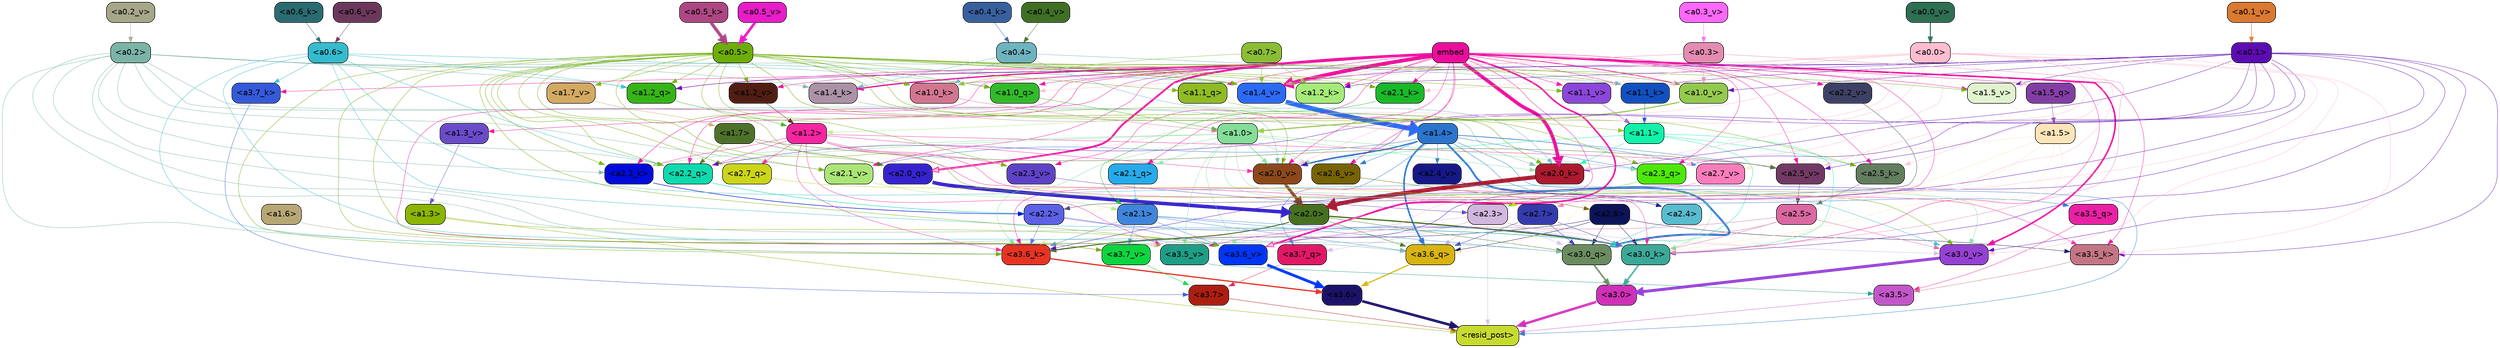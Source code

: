 strict digraph "" {
	graph [bgcolor=transparent,
		layout=dot,
		overlap=false,
		splines=true
	];
	"<a3.7>"	[color=black,
		fillcolor="#ac1e12",
		fontname=Helvetica,
		shape=box,
		style="filled, rounded"];
	"<resid_post>"	[color=black,
		fillcolor="#c6db2e",
		fontname=Helvetica,
		shape=box,
		style="filled, rounded"];
	"<a3.7>" -> "<resid_post>"	[color="#ac1e12",
		penwidth=0.6239100098609924];
	"<a3.6>"	[color=black,
		fillcolor="#1b136a",
		fontname=Helvetica,
		shape=box,
		style="filled, rounded"];
	"<a3.6>" -> "<resid_post>"	[color="#1b136a",
		penwidth=4.569062113761902];
	"<a3.5>"	[color=black,
		fillcolor="#c356c9",
		fontname=Helvetica,
		shape=box,
		style="filled, rounded"];
	"<a3.5>" -> "<resid_post>"	[color="#c356c9",
		penwidth=0.6];
	"<a3.0>"	[color=black,
		fillcolor="#d030b7",
		fontname=Helvetica,
		shape=box,
		style="filled, rounded"];
	"<a3.0>" -> "<resid_post>"	[color="#d030b7",
		penwidth=4.283544182777405];
	"<a2.3>"	[color=black,
		fillcolor="#d1b6de",
		fontname=Helvetica,
		shape=box,
		style="filled, rounded"];
	"<a2.3>" -> "<resid_post>"	[color="#d1b6de",
		penwidth=0.6];
	"<a3.7_q>"	[color=black,
		fillcolor="#e11866",
		fontname=Helvetica,
		shape=box,
		style="filled, rounded"];
	"<a2.3>" -> "<a3.7_q>"	[color="#d1b6de",
		penwidth=0.6];
	"<a3.6_q>"	[color=black,
		fillcolor="#d7b411",
		fontname=Helvetica,
		shape=box,
		style="filled, rounded"];
	"<a2.3>" -> "<a3.6_q>"	[color="#d1b6de",
		penwidth=0.6];
	"<a3.0_q>"	[color=black,
		fillcolor="#6b8c60",
		fontname=Helvetica,
		shape=box,
		style="filled, rounded"];
	"<a2.3>" -> "<a3.0_q>"	[color="#d1b6de",
		penwidth=0.6];
	"<a3.0_k>"	[color=black,
		fillcolor="#3ba898",
		fontname=Helvetica,
		shape=box,
		style="filled, rounded"];
	"<a2.3>" -> "<a3.0_k>"	[color="#d1b6de",
		penwidth=0.6];
	"<a3.6_v>"	[color=black,
		fillcolor="#0236f6",
		fontname=Helvetica,
		shape=box,
		style="filled, rounded"];
	"<a2.3>" -> "<a3.6_v>"	[color="#d1b6de",
		penwidth=0.6];
	"<a3.5_v>"	[color=black,
		fillcolor="#1e9e86",
		fontname=Helvetica,
		shape=box,
		style="filled, rounded"];
	"<a2.3>" -> "<a3.5_v>"	[color="#d1b6de",
		penwidth=0.6];
	"<a3.0_v>"	[color=black,
		fillcolor="#9541d4",
		fontname=Helvetica,
		shape=box,
		style="filled, rounded"];
	"<a2.3>" -> "<a3.0_v>"	[color="#d1b6de",
		penwidth=0.6];
	"<a1.4>"	[color=black,
		fillcolor="#2b75ce",
		fontname=Helvetica,
		shape=box,
		style="filled, rounded"];
	"<a1.4>" -> "<resid_post>"	[color="#2b75ce",
		penwidth=0.6];
	"<a1.4>" -> "<a3.7_q>"	[color="#2b75ce",
		penwidth=0.6];
	"<a1.4>" -> "<a3.6_q>"	[color="#2b75ce",
		penwidth=2.7934007048606873];
	"<a3.5_q>"	[color=black,
		fillcolor="#e921a4",
		fontname=Helvetica,
		shape=box,
		style="filled, rounded"];
	"<a1.4>" -> "<a3.5_q>"	[color="#2b75ce",
		penwidth=0.6];
	"<a1.4>" -> "<a3.0_q>"	[color="#2b75ce",
		penwidth=3.340754985809326];
	"<a2.3_q>"	[color=black,
		fillcolor="#4de809",
		fontname=Helvetica,
		shape=box,
		style="filled, rounded"];
	"<a1.4>" -> "<a2.3_q>"	[color="#2b75ce",
		penwidth=0.6];
	"<a2.7_v>"	[color=black,
		fillcolor="#fa7dbb",
		fontname=Helvetica,
		shape=box,
		style="filled, rounded"];
	"<a1.4>" -> "<a2.7_v>"	[color="#2b75ce",
		penwidth=0.6];
	"<a2.6_v>"	[color=black,
		fillcolor="#776304",
		fontname=Helvetica,
		shape=box,
		style="filled, rounded"];
	"<a1.4>" -> "<a2.6_v>"	[color="#2b75ce",
		penwidth=0.6];
	"<a2.5_v>"	[color=black,
		fillcolor="#723964",
		fontname=Helvetica,
		shape=box,
		style="filled, rounded"];
	"<a1.4>" -> "<a2.5_v>"	[color="#2b75ce",
		penwidth=0.6];
	"<a2.4_v>"	[color=black,
		fillcolor="#151886",
		fontname=Helvetica,
		shape=box,
		style="filled, rounded"];
	"<a1.4>" -> "<a2.4_v>"	[color="#2b75ce",
		penwidth=0.6];
	"<a2.1_v>"	[color=black,
		fillcolor="#aae576",
		fontname=Helvetica,
		shape=box,
		style="filled, rounded"];
	"<a1.4>" -> "<a2.1_v>"	[color="#2b75ce",
		penwidth=0.6];
	"<a2.0_v>"	[color=black,
		fillcolor="#8c481a",
		fontname=Helvetica,
		shape=box,
		style="filled, rounded"];
	"<a1.4>" -> "<a2.0_v>"	[color="#2b75ce",
		penwidth=2.268759250640869];
	"<a1.3>"	[color=black,
		fillcolor="#8bb501",
		fontname=Helvetica,
		shape=box,
		style="filled, rounded"];
	"<a1.3>" -> "<resid_post>"	[color="#8bb501",
		penwidth=0.6];
	"<a1.3>" -> "<a3.6_v>"	[color="#8bb501",
		penwidth=0.6];
	"<a3.7_q>" -> "<a3.7>"	[color="#e11866",
		penwidth=0.6];
	"<a3.6_q>" -> "<a3.6>"	[color="#d7b411",
		penwidth=2.0347584784030914];
	"<a3.5_q>" -> "<a3.5>"	[color="#e921a4",
		penwidth=0.6];
	"<a3.0_q>" -> "<a3.0>"	[color="#6b8c60",
		penwidth=2.8635367155075073];
	"<a3.7_k>"	[color=black,
		fillcolor="#345ada",
		fontname=Helvetica,
		shape=box,
		style="filled, rounded"];
	"<a3.7_k>" -> "<a3.7>"	[color="#345ada",
		penwidth=0.6];
	"<a3.6_k>"	[color=black,
		fillcolor="#e63424",
		fontname=Helvetica,
		shape=box,
		style="filled, rounded"];
	"<a3.6_k>" -> "<a3.6>"	[color="#e63424",
		penwidth=2.1760786175727844];
	"<a3.5_k>"	[color=black,
		fillcolor="#c47583",
		fontname=Helvetica,
		shape=box,
		style="filled, rounded"];
	"<a3.5_k>" -> "<a3.5>"	[color="#c47583",
		penwidth=0.6];
	"<a3.0_k>" -> "<a3.0>"	[color="#3ba898",
		penwidth=2.632905662059784];
	"<a3.7_v>"	[color=black,
		fillcolor="#0cd540",
		fontname=Helvetica,
		shape=box,
		style="filled, rounded"];
	"<a3.7_v>" -> "<a3.7>"	[color="#0cd540",
		penwidth=0.6];
	"<a3.6_v>" -> "<a3.6>"	[color="#0236f6",
		penwidth=4.981305837631226];
	"<a3.5_v>" -> "<a3.5>"	[color="#1e9e86",
		penwidth=0.6];
	"<a3.0_v>" -> "<a3.0>"	[color="#9541d4",
		penwidth=5.168330669403076];
	"<a2.7>"	[color=black,
		fillcolor="#343bad",
		fontname=Helvetica,
		shape=box,
		style="filled, rounded"];
	"<a2.7>" -> "<a3.6_q>"	[color="#343bad",
		penwidth=0.6];
	"<a2.7>" -> "<a3.0_q>"	[color="#343bad",
		penwidth=0.6];
	"<a2.7>" -> "<a3.0_k>"	[color="#343bad",
		penwidth=0.6];
	"<a2.6>"	[color=black,
		fillcolor="#0c1357",
		fontname=Helvetica,
		shape=box,
		style="filled, rounded"];
	"<a2.6>" -> "<a3.6_q>"	[color="#0c1357",
		penwidth=0.6];
	"<a2.6>" -> "<a3.0_q>"	[color="#0c1357",
		penwidth=0.6];
	"<a2.6>" -> "<a3.6_k>"	[color="#0c1357",
		penwidth=0.6];
	"<a2.6>" -> "<a3.5_k>"	[color="#0c1357",
		penwidth=0.6];
	"<a2.6>" -> "<a3.0_k>"	[color="#0c1357",
		penwidth=0.6];
	"<a2.1>"	[color=black,
		fillcolor="#4085dc",
		fontname=Helvetica,
		shape=box,
		style="filled, rounded"];
	"<a2.1>" -> "<a3.6_q>"	[color="#4085dc",
		penwidth=0.6];
	"<a2.1>" -> "<a3.0_q>"	[color="#4085dc",
		penwidth=0.6];
	"<a2.1>" -> "<a3.6_k>"	[color="#4085dc",
		penwidth=0.6];
	"<a2.1>" -> "<a3.0_k>"	[color="#4085dc",
		penwidth=0.6];
	"<a2.1>" -> "<a3.7_v>"	[color="#4085dc",
		penwidth=0.6];
	"<a2.1>" -> "<a3.6_v>"	[color="#4085dc",
		penwidth=0.6];
	"<a2.0>"	[color=black,
		fillcolor="#477120",
		fontname=Helvetica,
		shape=box,
		style="filled, rounded"];
	"<a2.0>" -> "<a3.6_q>"	[color="#477120",
		penwidth=0.6];
	"<a2.0>" -> "<a3.0_q>"	[color="#477120",
		penwidth=0.6];
	"<a2.0>" -> "<a3.6_k>"	[color="#477120",
		penwidth=1.6382827460765839];
	"<a2.0>" -> "<a3.0_k>"	[color="#477120",
		penwidth=2.161143198609352];
	"<a1.5>"	[color=black,
		fillcolor="#fee5b9",
		fontname=Helvetica,
		shape=box,
		style="filled, rounded"];
	"<a1.5>" -> "<a3.6_q>"	[color="#fee5b9",
		penwidth=0.6];
	"<a1.5>" -> "<a3.0_q>"	[color="#fee5b9",
		penwidth=0.6];
	"<a1.5>" -> "<a3.6_k>"	[color="#fee5b9",
		penwidth=0.6];
	"<a1.5>" -> "<a3.0_k>"	[color="#fee5b9",
		penwidth=0.6];
	"<a1.5>" -> "<a2.7_v>"	[color="#fee5b9",
		penwidth=0.6];
	"<a0.2>"	[color=black,
		fillcolor="#7bb4a6",
		fontname=Helvetica,
		shape=box,
		style="filled, rounded"];
	"<a0.2>" -> "<a3.6_q>"	[color="#7bb4a6",
		penwidth=0.6];
	"<a0.2>" -> "<a3.0_q>"	[color="#7bb4a6",
		penwidth=0.6];
	"<a0.2>" -> "<a3.6_k>"	[color="#7bb4a6",
		penwidth=0.6];
	"<a0.2>" -> "<a3.0_k>"	[color="#7bb4a6",
		penwidth=0.6];
	"<a2.2_q>"	[color=black,
		fillcolor="#0edaae",
		fontname=Helvetica,
		shape=box,
		style="filled, rounded"];
	"<a0.2>" -> "<a2.2_q>"	[color="#7bb4a6",
		penwidth=0.6];
	"<a2.2_k>"	[color=black,
		fillcolor="#000bdb",
		fontname=Helvetica,
		shape=box,
		style="filled, rounded"];
	"<a0.2>" -> "<a2.2_k>"	[color="#7bb4a6",
		penwidth=0.6];
	"<a2.0_k>"	[color=black,
		fillcolor="#ab1a2f",
		fontname=Helvetica,
		shape=box,
		style="filled, rounded"];
	"<a0.2>" -> "<a2.0_k>"	[color="#7bb4a6",
		penwidth=0.6];
	"<a0.2>" -> "<a2.1_v>"	[color="#7bb4a6",
		penwidth=0.6];
	"<a0.2>" -> "<a2.0_v>"	[color="#7bb4a6",
		penwidth=0.6];
	"<a1.2_q>"	[color=black,
		fillcolor="#36b417",
		fontname=Helvetica,
		shape=box,
		style="filled, rounded"];
	"<a0.2>" -> "<a1.2_q>"	[color="#7bb4a6",
		penwidth=0.6];
	"<a1.0_q>"	[color=black,
		fillcolor="#33ba2a",
		fontname=Helvetica,
		shape=box,
		style="filled, rounded"];
	"<a0.2>" -> "<a1.0_q>"	[color="#7bb4a6",
		penwidth=0.6];
	"<a1.4_k>"	[color=black,
		fillcolor="#ab92a7",
		fontname=Helvetica,
		shape=box,
		style="filled, rounded"];
	"<a0.2>" -> "<a1.4_k>"	[color="#7bb4a6",
		penwidth=0.6];
	"<a1.4_v>"	[color=black,
		fillcolor="#2c6af6",
		fontname=Helvetica,
		shape=box,
		style="filled, rounded"];
	"<a0.2>" -> "<a1.4_v>"	[color="#7bb4a6",
		penwidth=0.6];
	"<a2.5>"	[color=black,
		fillcolor="#da68a1",
		fontname=Helvetica,
		shape=box,
		style="filled, rounded"];
	"<a2.5>" -> "<a3.0_q>"	[color="#da68a1",
		penwidth=0.6];
	"<a2.5>" -> "<a3.0_k>"	[color="#da68a1",
		penwidth=0.6];
	"<a2.5>" -> "<a3.6_v>"	[color="#da68a1",
		penwidth=0.6];
	"<a2.5>" -> "<a3.0_v>"	[color="#da68a1",
		penwidth=0.6];
	"<a2.4>"	[color=black,
		fillcolor="#58bbcf",
		fontname=Helvetica,
		shape=box,
		style="filled, rounded"];
	"<a2.4>" -> "<a3.0_q>"	[color="#58bbcf",
		penwidth=0.6];
	"<a1.1>"	[color=black,
		fillcolor="#10f1a9",
		fontname=Helvetica,
		shape=box,
		style="filled, rounded"];
	"<a1.1>" -> "<a3.0_q>"	[color="#10f1a9",
		penwidth=0.6];
	"<a1.1>" -> "<a3.0_k>"	[color="#10f1a9",
		penwidth=0.6];
	"<a2.5_k>"	[color=black,
		fillcolor="#637d5f",
		fontname=Helvetica,
		shape=box,
		style="filled, rounded"];
	"<a1.1>" -> "<a2.5_k>"	[color="#10f1a9",
		penwidth=0.6];
	"<a1.1>" -> "<a2.0_k>"	[color="#10f1a9",
		penwidth=0.6];
	"<a1.1>" -> "<a2.0_v>"	[color="#10f1a9",
		penwidth=0.6];
	"<a0.6>"	[color=black,
		fillcolor="#35bbcf",
		fontname=Helvetica,
		shape=box,
		style="filled, rounded"];
	"<a0.6>" -> "<a3.7_k>"	[color="#35bbcf",
		penwidth=0.6];
	"<a0.6>" -> "<a3.6_k>"	[color="#35bbcf",
		penwidth=0.6];
	"<a0.6>" -> "<a3.0_k>"	[color="#35bbcf",
		penwidth=0.6];
	"<a0.6>" -> "<a3.6_v>"	[color="#35bbcf",
		penwidth=0.6];
	"<a0.6>" -> "<a3.0_v>"	[color="#35bbcf",
		penwidth=0.6];
	"<a0.6>" -> "<a2.2_q>"	[color="#35bbcf",
		penwidth=0.6];
	"<a0.6>" -> "<a1.2_q>"	[color="#35bbcf",
		penwidth=0.6];
	"<a0.6>" -> "<a1.4_v>"	[color="#35bbcf",
		penwidth=0.6];
	embed	[color=black,
		fillcolor="#ec0d9c",
		fontname=Helvetica,
		shape=box,
		style="filled, rounded"];
	embed -> "<a3.7_k>"	[color="#ec0d9c",
		penwidth=0.6];
	embed -> "<a3.6_k>"	[color="#ec0d9c",
		penwidth=0.6];
	embed -> "<a3.5_k>"	[color="#ec0d9c",
		penwidth=0.6];
	embed -> "<a3.0_k>"	[color="#ec0d9c",
		penwidth=0.6];
	embed -> "<a3.7_v>"	[color="#ec0d9c",
		penwidth=0.6];
	embed -> "<a3.6_v>"	[color="#ec0d9c",
		penwidth=2.7825746536254883];
	embed -> "<a3.5_v>"	[color="#ec0d9c",
		penwidth=0.6];
	embed -> "<a3.0_v>"	[color="#ec0d9c",
		penwidth=2.6950180530548096];
	embed -> "<a2.3_q>"	[color="#ec0d9c",
		penwidth=0.6];
	embed -> "<a2.2_q>"	[color="#ec0d9c",
		penwidth=0.6];
	"<a2.1_q>"	[color=black,
		fillcolor="#26abea",
		fontname=Helvetica,
		shape=box,
		style="filled, rounded"];
	embed -> "<a2.1_q>"	[color="#ec0d9c",
		penwidth=0.6];
	"<a2.0_q>"	[color=black,
		fillcolor="#3623cf",
		fontname=Helvetica,
		shape=box,
		style="filled, rounded"];
	embed -> "<a2.0_q>"	[color="#ec0d9c",
		penwidth=3.305941343307495];
	embed -> "<a2.5_k>"	[color="#ec0d9c",
		penwidth=0.6];
	embed -> "<a2.2_k>"	[color="#ec0d9c",
		penwidth=0.6698317527770996];
	"<a2.1_k>"	[color=black,
		fillcolor="#19b929",
		fontname=Helvetica,
		shape=box,
		style="filled, rounded"];
	embed -> "<a2.1_k>"	[color="#ec0d9c",
		penwidth=0.6];
	embed -> "<a2.0_k>"	[color="#ec0d9c",
		penwidth=6.12570995092392];
	embed -> "<a2.6_v>"	[color="#ec0d9c",
		penwidth=0.6];
	embed -> "<a2.5_v>"	[color="#ec0d9c",
		penwidth=0.6];
	"<a2.3_v>"	[color=black,
		fillcolor="#5e42c7",
		fontname=Helvetica,
		shape=box,
		style="filled, rounded"];
	embed -> "<a2.3_v>"	[color="#ec0d9c",
		penwidth=0.6];
	"<a2.2_v>"	[color=black,
		fillcolor="#3e4166",
		fontname=Helvetica,
		shape=box,
		style="filled, rounded"];
	embed -> "<a2.2_v>"	[color="#ec0d9c",
		penwidth=0.6];
	embed -> "<a2.1_v>"	[color="#ec0d9c",
		penwidth=0.6];
	embed -> "<a2.0_v>"	[color="#ec0d9c",
		penwidth=0.6];
	"<a1.5_q>"	[color=black,
		fillcolor="#833ea5",
		fontname=Helvetica,
		shape=box,
		style="filled, rounded"];
	embed -> "<a1.5_q>"	[color="#ec0d9c",
		penwidth=0.6];
	embed -> "<a1.2_q>"	[color="#ec0d9c",
		penwidth=0.6087074279785156];
	"<a1.1_q>"	[color=black,
		fillcolor="#8fbb24",
		fontname=Helvetica,
		shape=box,
		style="filled, rounded"];
	embed -> "<a1.1_q>"	[color="#ec0d9c",
		penwidth=0.6];
	embed -> "<a1.0_q>"	[color="#ec0d9c",
		penwidth=0.6];
	embed -> "<a1.4_k>"	[color="#ec0d9c",
		penwidth=2.1858973503112793];
	"<a1.2_k>"	[color=black,
		fillcolor="#a6eb79",
		fontname=Helvetica,
		shape=box,
		style="filled, rounded"];
	embed -> "<a1.2_k>"	[color="#ec0d9c",
		penwidth=0.6];
	"<a1.1_k>"	[color=black,
		fillcolor="#1250c1",
		fontname=Helvetica,
		shape=box,
		style="filled, rounded"];
	embed -> "<a1.1_k>"	[color="#ec0d9c",
		penwidth=0.6];
	"<a1.0_k>"	[color=black,
		fillcolor="#d2768f",
		fontname=Helvetica,
		shape=box,
		style="filled, rounded"];
	embed -> "<a1.0_k>"	[color="#ec0d9c",
		penwidth=0.6];
	"<a1.5_v>"	[color=black,
		fillcolor="#e1f2cf",
		fontname=Helvetica,
		shape=box,
		style="filled, rounded"];
	embed -> "<a1.5_v>"	[color="#ec0d9c",
		penwidth=0.6];
	embed -> "<a1.4_v>"	[color="#ec0d9c",
		penwidth=6.590077131986618];
	"<a1.3_v>"	[color=black,
		fillcolor="#6a4bc9",
		fontname=Helvetica,
		shape=box,
		style="filled, rounded"];
	embed -> "<a1.3_v>"	[color="#ec0d9c",
		penwidth=0.6];
	"<a1.2_v>"	[color=black,
		fillcolor="#501d13",
		fontname=Helvetica,
		shape=box,
		style="filled, rounded"];
	embed -> "<a1.2_v>"	[color="#ec0d9c",
		penwidth=0.6];
	"<a1.1_v>"	[color=black,
		fillcolor="#8b47d9",
		fontname=Helvetica,
		shape=box,
		style="filled, rounded"];
	embed -> "<a1.1_v>"	[color="#ec0d9c",
		penwidth=0.6];
	"<a1.0_v>"	[color=black,
		fillcolor="#94c94f",
		fontname=Helvetica,
		shape=box,
		style="filled, rounded"];
	embed -> "<a1.0_v>"	[color="#ec0d9c",
		penwidth=1.2076449394226074];
	"<a2.2>"	[color=black,
		fillcolor="#5c61e6",
		fontname=Helvetica,
		shape=box,
		style="filled, rounded"];
	"<a2.2>" -> "<a3.6_k>"	[color="#5c61e6",
		penwidth=0.6];
	"<a2.2>" -> "<a3.0_k>"	[color="#5c61e6",
		penwidth=0.6];
	"<a2.2>" -> "<a3.6_v>"	[color="#5c61e6",
		penwidth=0.6];
	"<a1.6>"	[color=black,
		fillcolor="#b7a775",
		fontname=Helvetica,
		shape=box,
		style="filled, rounded"];
	"<a1.6>" -> "<a3.6_k>"	[color="#b7a775",
		penwidth=0.6];
	"<a1.2>"	[color=black,
		fillcolor="#f625a0",
		fontname=Helvetica,
		shape=box,
		style="filled, rounded"];
	"<a1.2>" -> "<a3.6_k>"	[color="#f625a0",
		penwidth=0.6];
	"<a1.2>" -> "<a3.5_k>"	[color="#f625a0",
		penwidth=0.6];
	"<a1.2>" -> "<a3.0_k>"	[color="#f625a0",
		penwidth=0.6];
	"<a1.2>" -> "<a3.5_v>"	[color="#f625a0",
		penwidth=0.6];
	"<a2.7_q>"	[color=black,
		fillcolor="#ccd519",
		fontname=Helvetica,
		shape=box,
		style="filled, rounded"];
	"<a1.2>" -> "<a2.7_q>"	[color="#f625a0",
		penwidth=0.6];
	"<a1.2>" -> "<a2.2_q>"	[color="#f625a0",
		penwidth=0.6];
	"<a1.2>" -> "<a2.2_k>"	[color="#f625a0",
		penwidth=0.6];
	"<a1.2>" -> "<a2.5_v>"	[color="#f625a0",
		penwidth=0.6];
	"<a1.2>" -> "<a2.3_v>"	[color="#f625a0",
		penwidth=0.6];
	"<a1.2>" -> "<a2.0_v>"	[color="#f625a0",
		penwidth=0.6];
	"<a1.0>"	[color=black,
		fillcolor="#84dd98",
		fontname=Helvetica,
		shape=box,
		style="filled, rounded"];
	"<a1.0>" -> "<a3.6_k>"	[color="#84dd98",
		penwidth=0.6];
	"<a1.0>" -> "<a3.0_k>"	[color="#84dd98",
		penwidth=0.6];
	"<a1.0>" -> "<a3.6_v>"	[color="#84dd98",
		penwidth=0.6];
	"<a1.0>" -> "<a3.5_v>"	[color="#84dd98",
		penwidth=0.6];
	"<a1.0>" -> "<a3.0_v>"	[color="#84dd98",
		penwidth=0.6];
	"<a1.0>" -> "<a2.3_q>"	[color="#84dd98",
		penwidth=0.6];
	"<a1.0>" -> "<a2.2_q>"	[color="#84dd98",
		penwidth=0.6];
	"<a1.0>" -> "<a2.1_q>"	[color="#84dd98",
		penwidth=0.6];
	"<a1.0>" -> "<a2.2_k>"	[color="#84dd98",
		penwidth=0.6];
	"<a1.0>" -> "<a2.0_k>"	[color="#84dd98",
		penwidth=0.6];
	"<a1.0>" -> "<a2.6_v>"	[color="#84dd98",
		penwidth=0.6];
	"<a1.0>" -> "<a2.0_v>"	[color="#84dd98",
		penwidth=1.2213096618652344];
	"<a0.5>"	[color=black,
		fillcolor="#6dad08",
		fontname=Helvetica,
		shape=box,
		style="filled, rounded"];
	"<a0.5>" -> "<a3.6_k>"	[color="#6dad08",
		penwidth=0.6];
	"<a0.5>" -> "<a3.7_v>"	[color="#6dad08",
		penwidth=0.6];
	"<a0.5>" -> "<a3.6_v>"	[color="#6dad08",
		penwidth=0.6];
	"<a0.5>" -> "<a3.5_v>"	[color="#6dad08",
		penwidth=0.6];
	"<a0.5>" -> "<a3.0_v>"	[color="#6dad08",
		penwidth=0.6];
	"<a0.5>" -> "<a2.7_q>"	[color="#6dad08",
		penwidth=0.6];
	"<a0.5>" -> "<a2.3_q>"	[color="#6dad08",
		penwidth=0.6];
	"<a0.5>" -> "<a2.2_q>"	[color="#6dad08",
		penwidth=0.6];
	"<a0.5>" -> "<a2.0_q>"	[color="#6dad08",
		penwidth=0.6];
	"<a0.5>" -> "<a2.5_k>"	[color="#6dad08",
		penwidth=0.6];
	"<a0.5>" -> "<a2.2_k>"	[color="#6dad08",
		penwidth=0.6];
	"<a0.5>" -> "<a2.1_k>"	[color="#6dad08",
		penwidth=0.6];
	"<a0.5>" -> "<a2.0_k>"	[color="#6dad08",
		penwidth=0.6900839805603027];
	"<a0.5>" -> "<a2.3_v>"	[color="#6dad08",
		penwidth=0.6];
	"<a0.5>" -> "<a2.1_v>"	[color="#6dad08",
		penwidth=0.6];
	"<a0.5>" -> "<a2.0_v>"	[color="#6dad08",
		penwidth=0.6];
	"<a0.5>" -> "<a1.2_q>"	[color="#6dad08",
		penwidth=0.6];
	"<a0.5>" -> "<a1.1_q>"	[color="#6dad08",
		penwidth=0.6];
	"<a0.5>" -> "<a1.0_q>"	[color="#6dad08",
		penwidth=0.6];
	"<a0.5>" -> "<a1.2_k>"	[color="#6dad08",
		penwidth=0.6];
	"<a0.5>" -> "<a1.1_k>"	[color="#6dad08",
		penwidth=0.6];
	"<a0.5>" -> "<a1.0_k>"	[color="#6dad08",
		penwidth=0.6];
	"<a1.7_v>"	[color=black,
		fillcolor="#d3aa62",
		fontname=Helvetica,
		shape=box,
		style="filled, rounded"];
	"<a0.5>" -> "<a1.7_v>"	[color="#6dad08",
		penwidth=0.6];
	"<a0.5>" -> "<a1.5_v>"	[color="#6dad08",
		penwidth=0.6];
	"<a0.5>" -> "<a1.4_v>"	[color="#6dad08",
		penwidth=0.9985027313232422];
	"<a0.5>" -> "<a1.2_v>"	[color="#6dad08",
		penwidth=0.6];
	"<a0.5>" -> "<a1.1_v>"	[color="#6dad08",
		penwidth=0.6];
	"<a0.5>" -> "<a1.0_v>"	[color="#6dad08",
		penwidth=0.6];
	"<a0.1>"	[color=black,
		fillcolor="#5d0cb4",
		fontname=Helvetica,
		shape=box,
		style="filled, rounded"];
	"<a0.1>" -> "<a3.6_k>"	[color="#5d0cb4",
		penwidth=0.6];
	"<a0.1>" -> "<a3.5_k>"	[color="#5d0cb4",
		penwidth=0.6];
	"<a0.1>" -> "<a3.0_k>"	[color="#5d0cb4",
		penwidth=0.6];
	"<a0.1>" -> "<a3.6_v>"	[color="#5d0cb4",
		penwidth=0.6];
	"<a0.1>" -> "<a3.0_v>"	[color="#5d0cb4",
		penwidth=0.6];
	"<a0.1>" -> "<a2.3_q>"	[color="#5d0cb4",
		penwidth=0.6];
	"<a0.1>" -> "<a2.2_q>"	[color="#5d0cb4",
		penwidth=0.6];
	"<a0.1>" -> "<a2.0_k>"	[color="#5d0cb4",
		penwidth=0.6];
	"<a0.1>" -> "<a2.5_v>"	[color="#5d0cb4",
		penwidth=0.6];
	"<a0.1>" -> "<a2.0_v>"	[color="#5d0cb4",
		penwidth=0.6];
	"<a0.1>" -> "<a1.2_q>"	[color="#5d0cb4",
		penwidth=0.6218185424804688];
	"<a0.1>" -> "<a1.2_k>"	[color="#5d0cb4",
		penwidth=0.6];
	"<a0.1>" -> "<a1.1_k>"	[color="#5d0cb4",
		penwidth=0.6];
	"<a0.1>" -> "<a1.5_v>"	[color="#5d0cb4",
		penwidth=0.6];
	"<a0.1>" -> "<a1.4_v>"	[color="#5d0cb4",
		penwidth=0.6];
	"<a0.1>" -> "<a1.0_v>"	[color="#5d0cb4",
		penwidth=0.6];
	"<a0.0>"	[color=black,
		fillcolor="#febccf",
		fontname=Helvetica,
		shape=box,
		style="filled, rounded"];
	"<a0.0>" -> "<a3.5_k>"	[color="#febccf",
		penwidth=0.6];
	"<a0.0>" -> "<a3.7_v>"	[color="#febccf",
		penwidth=0.6];
	"<a0.0>" -> "<a3.6_v>"	[color="#febccf",
		penwidth=0.6];
	"<a0.0>" -> "<a3.0_v>"	[color="#febccf",
		penwidth=0.6];
	"<a0.0>" -> "<a2.3_q>"	[color="#febccf",
		penwidth=0.6];
	"<a0.0>" -> "<a2.0_q>"	[color="#febccf",
		penwidth=0.6];
	"<a0.0>" -> "<a2.5_k>"	[color="#febccf",
		penwidth=0.6];
	"<a0.0>" -> "<a2.1_k>"	[color="#febccf",
		penwidth=0.6];
	"<a0.0>" -> "<a2.0_k>"	[color="#febccf",
		penwidth=0.6];
	"<a0.0>" -> "<a2.5_v>"	[color="#febccf",
		penwidth=0.6];
	"<a0.0>" -> "<a2.2_v>"	[color="#febccf",
		penwidth=0.6];
	"<a0.0>" -> "<a2.0_v>"	[color="#febccf",
		penwidth=0.6];
	"<a0.0>" -> "<a1.5_q>"	[color="#febccf",
		penwidth=0.6];
	"<a0.0>" -> "<a1.0_q>"	[color="#febccf",
		penwidth=0.6];
	"<a0.0>" -> "<a1.1_k>"	[color="#febccf",
		penwidth=0.6];
	"<a0.0>" -> "<a1.4_v>"	[color="#febccf",
		penwidth=0.6];
	"<a0.0>" -> "<a1.1_v>"	[color="#febccf",
		penwidth=0.6];
	"<a0.3>"	[color=black,
		fillcolor="#e48bb1",
		fontname=Helvetica,
		shape=box,
		style="filled, rounded"];
	"<a0.3>" -> "<a3.0_k>"	[color="#e48bb1",
		penwidth=0.6];
	"<a0.3>" -> "<a1.4_v>"	[color="#e48bb1",
		penwidth=0.6];
	"<a0.3>" -> "<a1.0_v>"	[color="#e48bb1",
		penwidth=0.6];
	"<a2.7_q>" -> "<a2.7>"	[color="#ccd519",
		penwidth=0.6];
	"<a2.3_q>" -> "<a2.3>"	[color="#4de809",
		penwidth=0.6];
	"<a2.2_q>" -> "<a2.2>"	[color="#0edaae",
		penwidth=0.7553567886352539];
	"<a2.1_q>" -> "<a2.1>"	[color="#26abea",
		penwidth=0.6];
	"<a2.0_q>" -> "<a2.0>"	[color="#3623cf",
		penwidth=6.256794691085815];
	"<a2.5_k>" -> "<a2.5>"	[color="#637d5f",
		penwidth=0.6];
	"<a2.2_k>" -> "<a2.2>"	[color="#000bdb",
		penwidth=0.8854708671569824];
	"<a2.1_k>" -> "<a2.1>"	[color="#19b929",
		penwidth=0.6];
	"<a2.0_k>" -> "<a2.0>"	[color="#ab1a2f",
		penwidth=7.231504917144775];
	"<a2.7_v>" -> "<a2.7>"	[color="#fa7dbb",
		penwidth=0.6];
	"<a2.6_v>" -> "<a2.6>"	[color="#776304",
		penwidth=0.6];
	"<a2.5_v>" -> "<a2.5>"	[color="#723964",
		penwidth=0.6];
	"<a2.4_v>" -> "<a2.4>"	[color="#151886",
		penwidth=0.6];
	"<a2.3_v>" -> "<a2.3>"	[color="#5e42c7",
		penwidth=0.6];
	"<a2.2_v>" -> "<a2.2>"	[color="#3e4166",
		penwidth=0.6];
	"<a2.1_v>" -> "<a2.1>"	[color="#aae576",
		penwidth=0.6];
	"<a2.0_v>" -> "<a2.0>"	[color="#8c481a",
		penwidth=5.231471925973892];
	"<a1.7>"	[color=black,
		fillcolor="#4e7129",
		fontname=Helvetica,
		shape=box,
		style="filled, rounded"];
	"<a1.7>" -> "<a2.2_q>"	[color="#4e7129",
		penwidth=0.6];
	"<a1.7>" -> "<a2.0_q>"	[color="#4e7129",
		penwidth=0.6];
	"<a1.7>" -> "<a2.5_v>"	[color="#4e7129",
		penwidth=0.6];
	"<a0.4>"	[color=black,
		fillcolor="#6eb4bf",
		fontname=Helvetica,
		shape=box,
		style="filled, rounded"];
	"<a0.4>" -> "<a2.0_k>"	[color="#6eb4bf",
		penwidth=0.6];
	"<a0.4>" -> "<a1.4_k>"	[color="#6eb4bf",
		penwidth=0.6];
	"<a0.4>" -> "<a1.1_k>"	[color="#6eb4bf",
		penwidth=0.6];
	"<a0.4>" -> "<a1.0_k>"	[color="#6eb4bf",
		penwidth=0.6];
	"<a1.5_q>" -> "<a1.5>"	[color="#833ea5",
		penwidth=0.6];
	"<a1.2_q>" -> "<a1.2>"	[color="#36b417",
		penwidth=0.6];
	"<a1.1_q>" -> "<a1.1>"	[color="#8fbb24",
		penwidth=0.6];
	"<a1.0_q>" -> "<a1.0>"	[color="#33ba2a",
		penwidth=0.6];
	"<a1.4_k>" -> "<a1.4>"	[color="#ab92a7",
		penwidth=0.6];
	"<a1.2_k>" -> "<a1.2>"	[color="#a6eb79",
		penwidth=0.6];
	"<a1.1_k>" -> "<a1.1>"	[color="#1250c1",
		penwidth=0.6];
	"<a1.0_k>" -> "<a1.0>"	[color="#d2768f",
		penwidth=0.6];
	"<a1.7_v>" -> "<a1.7>"	[color="#d3aa62",
		penwidth=0.6];
	"<a1.5_v>" -> "<a1.5>"	[color="#e1f2cf",
		penwidth=0.6];
	"<a1.4_v>" -> "<a1.4>"	[color="#2c6af6",
		penwidth=8.36684274673462];
	"<a1.3_v>" -> "<a1.3>"	[color="#6a4bc9",
		penwidth=0.6];
	"<a1.2_v>" -> "<a1.2>"	[color="#501d13",
		penwidth=0.6];
	"<a1.1_v>" -> "<a1.1>"	[color="#8b47d9",
		penwidth=0.6];
	"<a1.0_v>" -> "<a1.0>"	[color="#94c94f",
		penwidth=1.9665732383728027];
	"<a0.7>"	[color=black,
		fillcolor="#8bbd34",
		fontname=Helvetica,
		shape=box,
		style="filled, rounded"];
	"<a0.7>" -> "<a1.2_k>"	[color="#8bbd34",
		penwidth=0.6];
	"<a0.7>" -> "<a1.0_k>"	[color="#8bbd34",
		penwidth=0.6];
	"<a0.7>" -> "<a1.4_v>"	[color="#8bbd34",
		penwidth=0.6];
	"<a0.6_k>"	[color=black,
		fillcolor="#296b70",
		fontname=Helvetica,
		shape=box,
		style="filled, rounded"];
	"<a0.6_k>" -> "<a0.6>"	[color="#296b70",
		penwidth=0.6];
	"<a0.5_k>"	[color=black,
		fillcolor="#ad4783",
		fontname=Helvetica,
		shape=box,
		style="filled, rounded"];
	"<a0.5_k>" -> "<a0.5>"	[color="#ad4783",
		penwidth=5.603226900100708];
	"<a0.4_k>"	[color=black,
		fillcolor="#38609e",
		fontname=Helvetica,
		shape=box,
		style="filled, rounded"];
	"<a0.4_k>" -> "<a0.4>"	[color="#38609e",
		penwidth=0.6];
	"<a0.6_v>"	[color=black,
		fillcolor="#6b385b",
		fontname=Helvetica,
		shape=box,
		style="filled, rounded"];
	"<a0.6_v>" -> "<a0.6>"	[color="#6b385b",
		penwidth=0.6];
	"<a0.5_v>"	[color=black,
		fillcolor="#e71dc7",
		fontname=Helvetica,
		shape=box,
		style="filled, rounded"];
	"<a0.5_v>" -> "<a0.5>"	[color="#e71dc7",
		penwidth=4.667354106903076];
	"<a0.4_v>"	[color=black,
		fillcolor="#3f6f25",
		fontname=Helvetica,
		shape=box,
		style="filled, rounded"];
	"<a0.4_v>" -> "<a0.4>"	[color="#3f6f25",
		penwidth=0.6];
	"<a0.3_v>"	[color=black,
		fillcolor="#fb68fa",
		fontname=Helvetica,
		shape=box,
		style="filled, rounded"];
	"<a0.3_v>" -> "<a0.3>"	[color="#fb68fa",
		penwidth=0.6];
	"<a0.2_v>"	[color=black,
		fillcolor="#a6a689",
		fontname=Helvetica,
		shape=box,
		style="filled, rounded"];
	"<a0.2_v>" -> "<a0.2>"	[color="#a6a689",
		penwidth=0.6];
	"<a0.1_v>"	[color=black,
		fillcolor="#da7931",
		fontname=Helvetica,
		shape=box,
		style="filled, rounded"];
	"<a0.1_v>" -> "<a0.1>"	[color="#da7931",
		penwidth=0.8298110961914062];
	"<a0.0_v>"	[color=black,
		fillcolor="#2e6e52",
		fontname=Helvetica,
		shape=box,
		style="filled, rounded"];
	"<a0.0_v>" -> "<a0.0>"	[color="#2e6e52",
		penwidth=1.7084956169128418];
}

